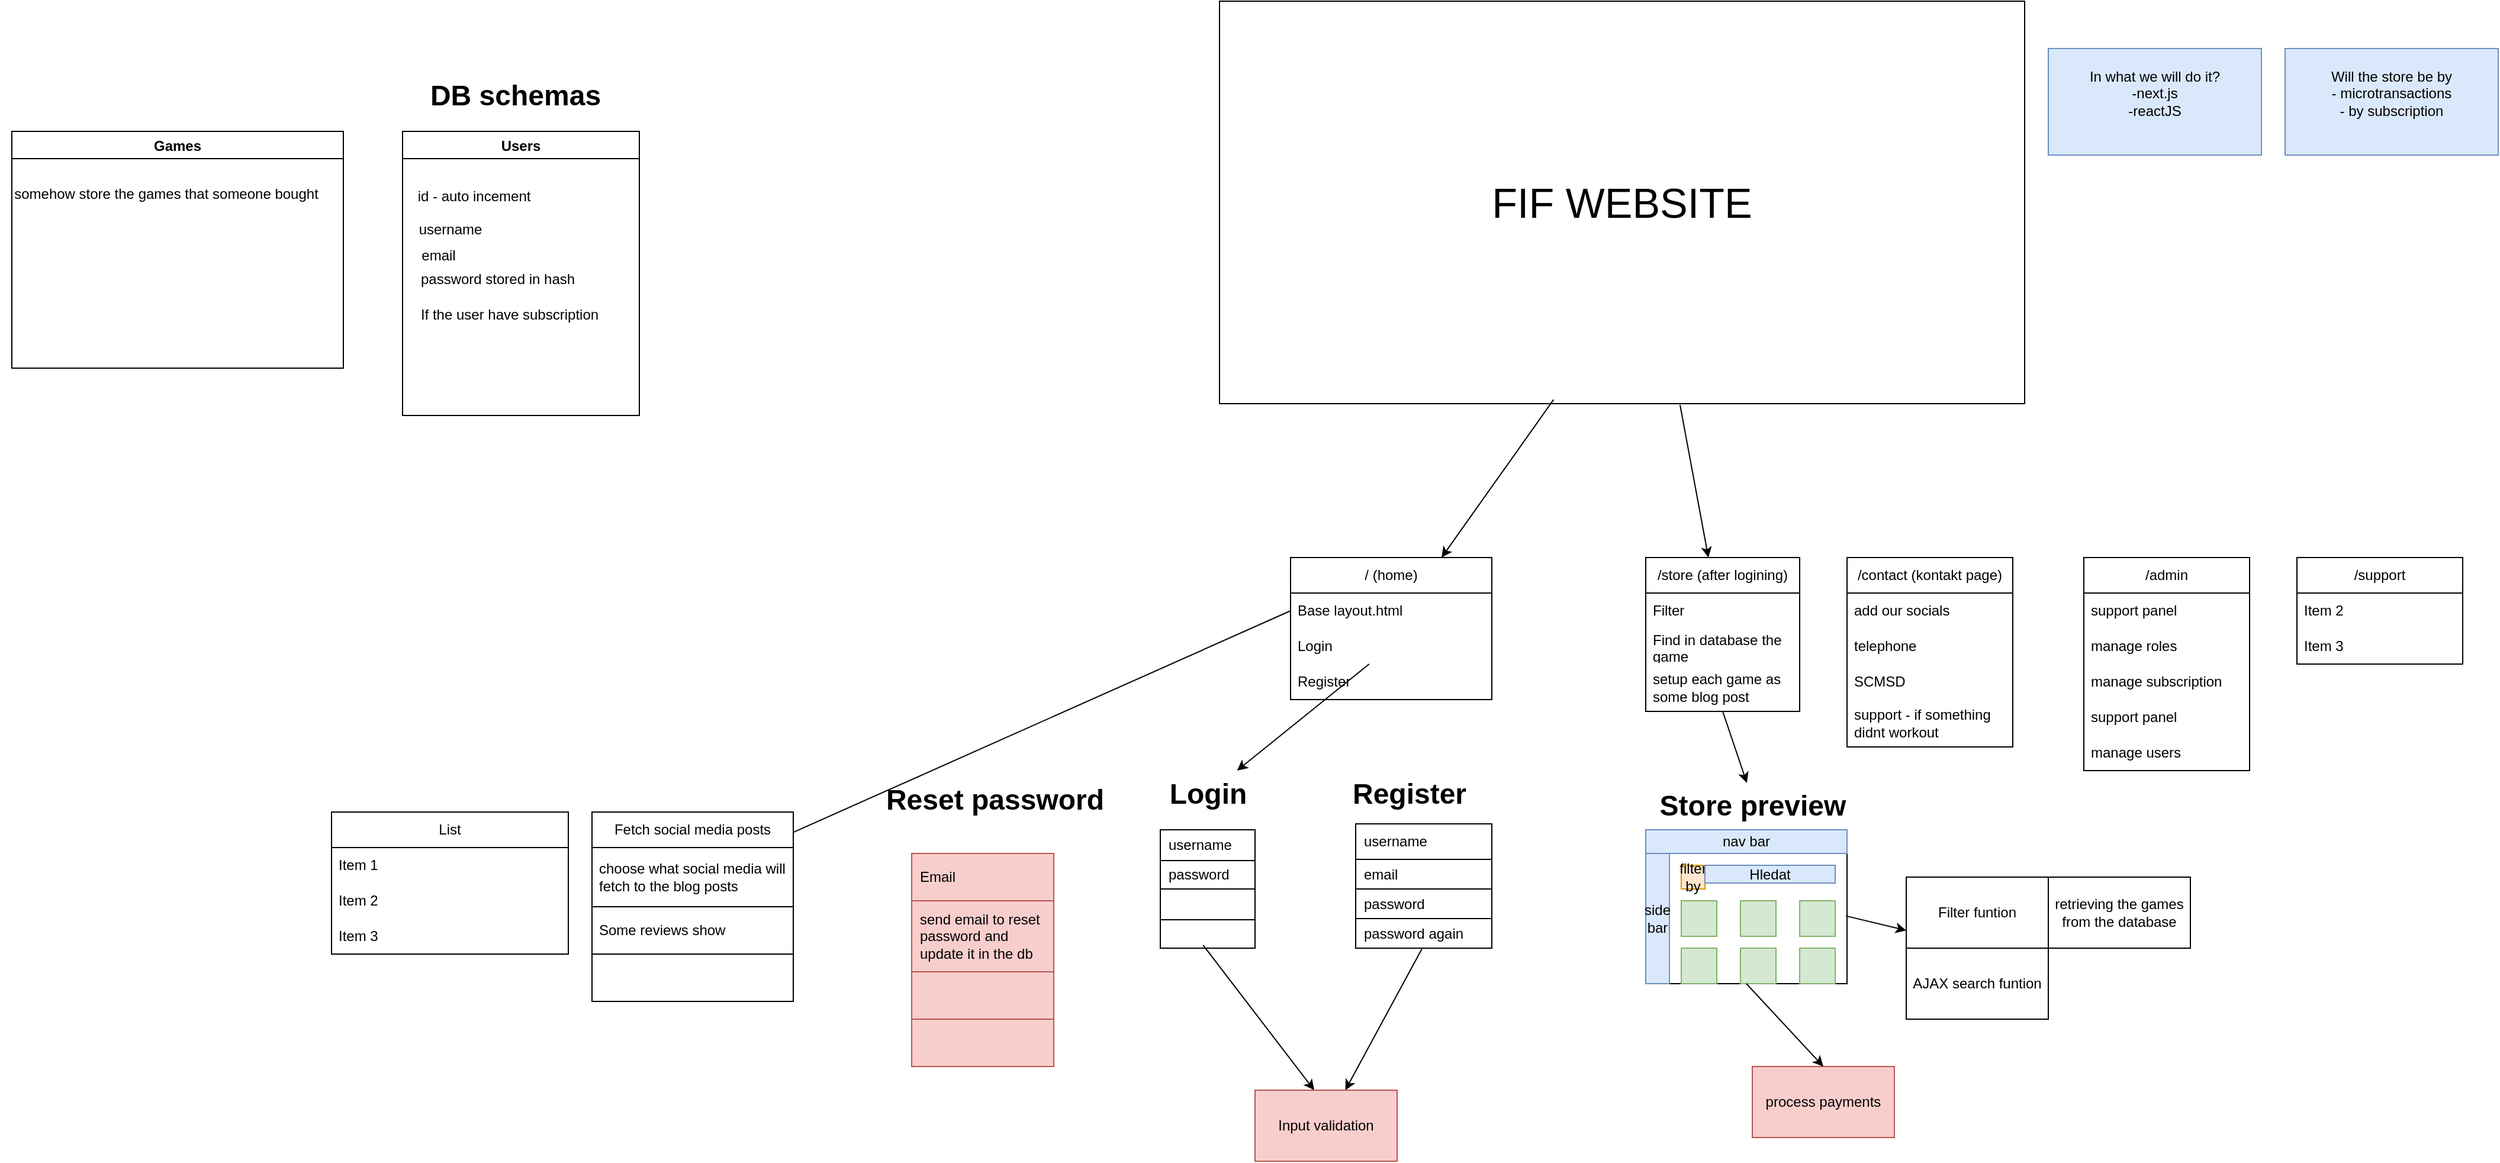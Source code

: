 <mxfile version="24.7.16">
  <diagram name="Web page" id="sYMiPiu-Is_nX6wwwRNu">
    <mxGraphModel dx="1195" dy="5326" grid="1" gridSize="10" guides="1" tooltips="1" connect="1" arrows="1" fold="1" page="1" pageScale="1" pageWidth="3300" pageHeight="4681" math="0" shadow="0">
      <root>
        <mxCell id="0" />
        <mxCell id="1" parent="0" />
        <mxCell id="ukTQ_eI5RrCxZxxaiQbG-1" value="&lt;font style=&quot;font-size: 35px;&quot;&gt;FIF WEBSITE&lt;/font&gt;" style="rounded=0;whiteSpace=wrap;html=1;" parent="1" vertex="1">
          <mxGeometry x="1360" y="-20" width="680" height="340" as="geometry" />
        </mxCell>
        <mxCell id="ukTQ_eI5RrCxZxxaiQbG-2" value="&lt;div&gt;In what we will do it?&lt;/div&gt;&lt;div&gt;-next.js&lt;/div&gt;&lt;div&gt;-reactJS&lt;/div&gt;&lt;div&gt;&lt;br&gt;&lt;/div&gt;" style="rounded=0;whiteSpace=wrap;html=1;fillColor=#dae8fc;strokeColor=#6c8ebf;" parent="1" vertex="1">
          <mxGeometry x="2060" y="20" width="180" height="90" as="geometry" />
        </mxCell>
        <mxCell id="ukTQ_eI5RrCxZxxaiQbG-5" value="&lt;div&gt;Will the store be by&lt;/div&gt;&lt;div align=&quot;center&quot;&gt;- microtransactions&lt;/div&gt;&lt;div align=&quot;center&quot;&gt;- by subscription&lt;br&gt;&lt;/div&gt;&lt;div align=&quot;left&quot;&gt;&lt;br&gt;&lt;/div&gt;" style="rounded=0;whiteSpace=wrap;html=1;fillColor=#dae8fc;strokeColor=#6c8ebf;" parent="1" vertex="1">
          <mxGeometry x="2260" y="20" width="180" height="90" as="geometry" />
        </mxCell>
        <mxCell id="ukTQ_eI5RrCxZxxaiQbG-10" value="/ (home)" style="swimlane;fontStyle=0;childLayout=stackLayout;horizontal=1;startSize=30;horizontalStack=0;resizeParent=1;resizeParentMax=0;resizeLast=0;collapsible=1;marginBottom=0;whiteSpace=wrap;html=1;" parent="1" vertex="1">
          <mxGeometry x="1420" y="450" width="170" height="120" as="geometry" />
        </mxCell>
        <mxCell id="ukTQ_eI5RrCxZxxaiQbG-11" value="Base layout.html" style="text;strokeColor=none;fillColor=none;align=left;verticalAlign=middle;spacingLeft=4;spacingRight=4;overflow=hidden;points=[[0,0.5],[1,0.5]];portConstraint=eastwest;rotatable=0;whiteSpace=wrap;html=1;" parent="ukTQ_eI5RrCxZxxaiQbG-10" vertex="1">
          <mxGeometry y="30" width="170" height="30" as="geometry" />
        </mxCell>
        <mxCell id="ukTQ_eI5RrCxZxxaiQbG-12" value="Login" style="text;strokeColor=none;fillColor=none;align=left;verticalAlign=middle;spacingLeft=4;spacingRight=4;overflow=hidden;points=[[0,0.5],[1,0.5]];portConstraint=eastwest;rotatable=0;whiteSpace=wrap;html=1;" parent="ukTQ_eI5RrCxZxxaiQbG-10" vertex="1">
          <mxGeometry y="60" width="170" height="30" as="geometry" />
        </mxCell>
        <mxCell id="ukTQ_eI5RrCxZxxaiQbG-13" value="Register" style="text;strokeColor=none;fillColor=none;align=left;verticalAlign=middle;spacingLeft=4;spacingRight=4;overflow=hidden;points=[[0,0.5],[1,0.5]];portConstraint=eastwest;rotatable=0;whiteSpace=wrap;html=1;" parent="ukTQ_eI5RrCxZxxaiQbG-10" vertex="1">
          <mxGeometry y="90" width="170" height="30" as="geometry" />
        </mxCell>
        <mxCell id="ukTQ_eI5RrCxZxxaiQbG-14" value="" style="endArrow=classic;html=1;rounded=0;exitX=0.415;exitY=0.99;exitDx=0;exitDy=0;exitPerimeter=0;" parent="1" source="ukTQ_eI5RrCxZxxaiQbG-1" target="ukTQ_eI5RrCxZxxaiQbG-10" edge="1">
          <mxGeometry width="50" height="50" relative="1" as="geometry">
            <mxPoint x="1840" y="430" as="sourcePoint" />
            <mxPoint x="1890" y="380" as="targetPoint" />
          </mxGeometry>
        </mxCell>
        <mxCell id="ukTQ_eI5RrCxZxxaiQbG-15" value="/store (after logining)" style="swimlane;fontStyle=0;childLayout=stackLayout;horizontal=1;startSize=30;horizontalStack=0;resizeParent=1;resizeParentMax=0;resizeLast=0;collapsible=1;marginBottom=0;whiteSpace=wrap;html=1;rounded=0;" parent="1" vertex="1">
          <mxGeometry x="1720" y="450" width="130" height="130" as="geometry" />
        </mxCell>
        <mxCell id="ukTQ_eI5RrCxZxxaiQbG-16" value="Filter" style="text;strokeColor=none;fillColor=none;align=left;verticalAlign=middle;spacingLeft=4;spacingRight=4;overflow=hidden;points=[[0,0.5],[1,0.5]];portConstraint=eastwest;rotatable=0;whiteSpace=wrap;html=1;shadow=0;" parent="ukTQ_eI5RrCxZxxaiQbG-15" vertex="1">
          <mxGeometry y="30" width="130" height="30" as="geometry" />
        </mxCell>
        <mxCell id="ukTQ_eI5RrCxZxxaiQbG-17" value="Find in database the game" style="text;strokeColor=none;fillColor=none;align=left;verticalAlign=middle;spacingLeft=4;spacingRight=4;overflow=hidden;points=[[0,0.5],[1,0.5]];portConstraint=eastwest;rotatable=0;whiteSpace=wrap;html=1;" parent="ukTQ_eI5RrCxZxxaiQbG-15" vertex="1">
          <mxGeometry y="60" width="130" height="30" as="geometry" />
        </mxCell>
        <mxCell id="ukTQ_eI5RrCxZxxaiQbG-18" value="&lt;div&gt;setup each game as some blog post&lt;/div&gt;" style="text;strokeColor=none;fillColor=none;align=left;verticalAlign=middle;spacingLeft=4;spacingRight=4;overflow=hidden;points=[[0,0.5],[1,0.5]];portConstraint=eastwest;rotatable=0;whiteSpace=wrap;html=1;" parent="ukTQ_eI5RrCxZxxaiQbG-15" vertex="1">
          <mxGeometry y="90" width="130" height="40" as="geometry" />
        </mxCell>
        <mxCell id="ukTQ_eI5RrCxZxxaiQbG-19" value="" style="endArrow=classic;html=1;rounded=0;exitX=0.572;exitY=1.003;exitDx=0;exitDy=0;exitPerimeter=0;" parent="1" source="ukTQ_eI5RrCxZxxaiQbG-1" target="ukTQ_eI5RrCxZxxaiQbG-15" edge="1">
          <mxGeometry width="50" height="50" relative="1" as="geometry">
            <mxPoint x="1840" y="480" as="sourcePoint" />
            <mxPoint x="1890" y="430" as="targetPoint" />
          </mxGeometry>
        </mxCell>
        <mxCell id="ukTQ_eI5RrCxZxxaiQbG-20" value="" style="rounded=0;whiteSpace=wrap;html=1;" parent="1" vertex="1">
          <mxGeometry x="1720" y="680" width="170" height="130" as="geometry" />
        </mxCell>
        <mxCell id="ukTQ_eI5RrCxZxxaiQbG-21" value="nav bar" style="rounded=0;whiteSpace=wrap;html=1;fillColor=#dae8fc;strokeColor=#6c8ebf;" parent="1" vertex="1">
          <mxGeometry x="1720" y="680" width="170" height="20" as="geometry" />
        </mxCell>
        <mxCell id="ukTQ_eI5RrCxZxxaiQbG-22" value="side bar" style="rounded=0;whiteSpace=wrap;html=1;fillColor=#dae8fc;strokeColor=#6c8ebf;" parent="1" vertex="1">
          <mxGeometry x="1720" y="700" width="20" height="110" as="geometry" />
        </mxCell>
        <mxCell id="ukTQ_eI5RrCxZxxaiQbG-23" value="filter by" style="rounded=0;whiteSpace=wrap;html=1;fillColor=#ffe6cc;strokeColor=#d79b00;" parent="1" vertex="1">
          <mxGeometry x="1750" y="710" width="20" height="20" as="geometry" />
        </mxCell>
        <mxCell id="ukTQ_eI5RrCxZxxaiQbG-24" value="Hledat" style="rounded=0;whiteSpace=wrap;html=1;fillColor=#dae8fc;strokeColor=#6c8ebf;" parent="1" vertex="1">
          <mxGeometry x="1770" y="710" width="110" height="15" as="geometry" />
        </mxCell>
        <mxCell id="ukTQ_eI5RrCxZxxaiQbG-25" value="" style="rounded=0;whiteSpace=wrap;html=1;fillColor=#d5e8d4;strokeColor=#82b366;" parent="1" vertex="1">
          <mxGeometry x="1750" y="780" width="30" height="30" as="geometry" />
        </mxCell>
        <mxCell id="ukTQ_eI5RrCxZxxaiQbG-26" value="" style="rounded=0;whiteSpace=wrap;html=1;fillColor=#d5e8d4;strokeColor=#82b366;" parent="1" vertex="1">
          <mxGeometry x="1850" y="740" width="30" height="30" as="geometry" />
        </mxCell>
        <mxCell id="ukTQ_eI5RrCxZxxaiQbG-27" value="" style="rounded=0;whiteSpace=wrap;html=1;fillColor=#d5e8d4;strokeColor=#82b366;" parent="1" vertex="1">
          <mxGeometry x="1800" y="740" width="30" height="30" as="geometry" />
        </mxCell>
        <mxCell id="ukTQ_eI5RrCxZxxaiQbG-28" value="" style="rounded=0;whiteSpace=wrap;html=1;fillColor=#d5e8d4;strokeColor=#82b366;" parent="1" vertex="1">
          <mxGeometry x="1750" y="740" width="30" height="30" as="geometry" />
        </mxCell>
        <mxCell id="ukTQ_eI5RrCxZxxaiQbG-29" value="" style="rounded=0;whiteSpace=wrap;html=1;fillColor=#d5e8d4;strokeColor=#82b366;" parent="1" vertex="1">
          <mxGeometry x="1800" y="780" width="30" height="30" as="geometry" />
        </mxCell>
        <mxCell id="ukTQ_eI5RrCxZxxaiQbG-30" value="" style="rounded=0;whiteSpace=wrap;html=1;fillColor=#d5e8d4;strokeColor=#82b366;" parent="1" vertex="1">
          <mxGeometry x="1850" y="780" width="30" height="30" as="geometry" />
        </mxCell>
        <mxCell id="ukTQ_eI5RrCxZxxaiQbG-32" value="Store preview" style="text;strokeColor=none;fillColor=none;html=1;fontSize=24;fontStyle=1;verticalAlign=middle;align=center;" parent="1" vertex="1">
          <mxGeometry x="1760" y="640" width="100" height="40" as="geometry" />
        </mxCell>
        <mxCell id="ukTQ_eI5RrCxZxxaiQbG-33" value="" style="endArrow=classic;html=1;rounded=0;exitX=0.5;exitY=1;exitDx=0;exitDy=0;exitPerimeter=0;entryX=0.454;entryY=0.01;entryDx=0;entryDy=0;entryPerimeter=0;" parent="1" source="ukTQ_eI5RrCxZxxaiQbG-18" target="ukTQ_eI5RrCxZxxaiQbG-32" edge="1">
          <mxGeometry width="50" height="50" relative="1" as="geometry">
            <mxPoint x="1840" y="630" as="sourcePoint" />
            <mxPoint x="1890" y="580" as="targetPoint" />
          </mxGeometry>
        </mxCell>
        <UserObject label="" id="ukTQ_eI5RrCxZxxaiQbG-38">
          <mxCell style="shape=table;startSize=0;container=1;collapsible=0;childLayout=tableLayout;fontSize=11;fillColor=none;strokeColor=default;rowLines=1;fixedRows=0;" parent="1" vertex="1">
            <mxGeometry x="1310" y="680" width="80" height="100" as="geometry" />
          </mxCell>
        </UserObject>
        <mxCell id="ukTQ_eI5RrCxZxxaiQbG-39" value="" style="shape=tableRow;horizontal=0;startSize=0;swimlaneHead=0;swimlaneBody=0;strokeColor=inherit;top=0;left=0;bottom=0;right=0;collapsible=0;dropTarget=0;fillColor=none;points=[[0,0.5],[1,0.5]];portConstraint=eastwest;fontSize=16;" parent="ukTQ_eI5RrCxZxxaiQbG-38" vertex="1">
          <mxGeometry width="80" height="26" as="geometry" />
        </mxCell>
        <mxCell id="ukTQ_eI5RrCxZxxaiQbG-40" value="username" style="shape=partialRectangle;html=1;whiteSpace=wrap;connectable=0;strokeColor=inherit;overflow=hidden;fillColor=none;top=0;left=0;bottom=0;right=0;pointerEvents=1;fontSize=12;align=left;spacingLeft=5;" parent="ukTQ_eI5RrCxZxxaiQbG-39" vertex="1">
          <mxGeometry width="80" height="26" as="geometry">
            <mxRectangle width="80" height="26" as="alternateBounds" />
          </mxGeometry>
        </mxCell>
        <mxCell id="ukTQ_eI5RrCxZxxaiQbG-41" value="" style="shape=tableRow;horizontal=0;startSize=0;swimlaneHead=0;swimlaneBody=0;strokeColor=inherit;top=0;left=0;bottom=0;right=0;collapsible=0;dropTarget=0;fillColor=none;points=[[0,0.5],[1,0.5]];portConstraint=eastwest;fontSize=16;" parent="ukTQ_eI5RrCxZxxaiQbG-38" vertex="1">
          <mxGeometry y="26" width="80" height="24" as="geometry" />
        </mxCell>
        <mxCell id="ukTQ_eI5RrCxZxxaiQbG-42" value="password" style="shape=partialRectangle;html=1;whiteSpace=wrap;connectable=0;strokeColor=inherit;overflow=hidden;fillColor=none;top=0;left=0;bottom=0;right=0;pointerEvents=1;fontSize=12;align=left;spacingLeft=5;" parent="ukTQ_eI5RrCxZxxaiQbG-41" vertex="1">
          <mxGeometry width="80" height="24" as="geometry">
            <mxRectangle width="80" height="24" as="alternateBounds" />
          </mxGeometry>
        </mxCell>
        <mxCell id="ukTQ_eI5RrCxZxxaiQbG-43" value="" style="shape=tableRow;horizontal=0;startSize=0;swimlaneHead=0;swimlaneBody=0;strokeColor=inherit;top=0;left=0;bottom=0;right=0;collapsible=0;dropTarget=0;fillColor=none;points=[[0,0.5],[1,0.5]];portConstraint=eastwest;fontSize=16;" parent="ukTQ_eI5RrCxZxxaiQbG-38" vertex="1">
          <mxGeometry y="50" width="80" height="26" as="geometry" />
        </mxCell>
        <mxCell id="ukTQ_eI5RrCxZxxaiQbG-44" value="" style="shape=partialRectangle;html=1;whiteSpace=wrap;connectable=0;strokeColor=inherit;overflow=hidden;fillColor=none;top=0;left=0;bottom=0;right=0;pointerEvents=1;fontSize=12;align=left;spacingLeft=5;" parent="ukTQ_eI5RrCxZxxaiQbG-43" vertex="1">
          <mxGeometry width="80" height="26" as="geometry">
            <mxRectangle width="80" height="26" as="alternateBounds" />
          </mxGeometry>
        </mxCell>
        <mxCell id="ukTQ_eI5RrCxZxxaiQbG-45" style="shape=tableRow;horizontal=0;startSize=0;swimlaneHead=0;swimlaneBody=0;strokeColor=inherit;top=0;left=0;bottom=0;right=0;collapsible=0;dropTarget=0;fillColor=none;points=[[0,0.5],[1,0.5]];portConstraint=eastwest;fontSize=16;" parent="ukTQ_eI5RrCxZxxaiQbG-38" vertex="1">
          <mxGeometry y="76" width="80" height="24" as="geometry" />
        </mxCell>
        <mxCell id="ukTQ_eI5RrCxZxxaiQbG-46" value="" style="shape=partialRectangle;html=1;whiteSpace=wrap;connectable=0;strokeColor=inherit;overflow=hidden;fillColor=none;top=0;left=0;bottom=0;right=0;pointerEvents=1;fontSize=12;align=left;spacingLeft=5;" parent="ukTQ_eI5RrCxZxxaiQbG-45" vertex="1">
          <mxGeometry width="80" height="24" as="geometry">
            <mxRectangle width="80" height="24" as="alternateBounds" />
          </mxGeometry>
        </mxCell>
        <mxCell id="ukTQ_eI5RrCxZxxaiQbG-47" value="Login" style="text;strokeColor=none;fillColor=none;html=1;fontSize=24;fontStyle=1;verticalAlign=middle;align=center;" parent="1" vertex="1">
          <mxGeometry x="1300" y="630" width="100" height="40" as="geometry" />
        </mxCell>
        <mxCell id="ukTQ_eI5RrCxZxxaiQbG-48" value="" style="endArrow=classic;html=1;rounded=0;" parent="1" source="ukTQ_eI5RrCxZxxaiQbG-12" target="ukTQ_eI5RrCxZxxaiQbG-47" edge="1">
          <mxGeometry width="50" height="50" relative="1" as="geometry">
            <mxPoint x="1460" y="660" as="sourcePoint" />
            <mxPoint x="1510" y="610" as="targetPoint" />
          </mxGeometry>
        </mxCell>
        <mxCell id="ukTQ_eI5RrCxZxxaiQbG-49" value="Register" style="text;strokeColor=none;fillColor=none;html=1;fontSize=24;fontStyle=1;verticalAlign=middle;align=center;" parent="1" vertex="1">
          <mxGeometry x="1470" y="630" width="100" height="40" as="geometry" />
        </mxCell>
        <mxCell id="ukTQ_eI5RrCxZxxaiQbG-50" value="" style="shape=table;startSize=0;container=1;collapsible=0;childLayout=tableLayout;fontSize=11;fillColor=none;strokeColor=default;" parent="1" vertex="1">
          <mxGeometry x="1475" y="675" width="115" height="105" as="geometry" />
        </mxCell>
        <mxCell id="ukTQ_eI5RrCxZxxaiQbG-51" value="" style="shape=tableRow;horizontal=0;startSize=0;swimlaneHead=0;swimlaneBody=0;strokeColor=inherit;top=0;left=0;bottom=0;right=0;collapsible=0;dropTarget=0;fillColor=none;points=[[0,0.5],[1,0.5]];portConstraint=eastwest;fontSize=16;" parent="ukTQ_eI5RrCxZxxaiQbG-50" vertex="1">
          <mxGeometry width="115" height="30" as="geometry" />
        </mxCell>
        <mxCell id="ukTQ_eI5RrCxZxxaiQbG-52" value="username" style="shape=partialRectangle;html=1;whiteSpace=wrap;connectable=0;strokeColor=inherit;overflow=hidden;fillColor=none;top=0;left=0;bottom=0;right=0;pointerEvents=1;fontSize=12;align=left;spacingLeft=5;" parent="ukTQ_eI5RrCxZxxaiQbG-51" vertex="1">
          <mxGeometry width="115" height="30" as="geometry">
            <mxRectangle width="115" height="30" as="alternateBounds" />
          </mxGeometry>
        </mxCell>
        <mxCell id="ukTQ_eI5RrCxZxxaiQbG-53" value="" style="shape=tableRow;horizontal=0;startSize=0;swimlaneHead=0;swimlaneBody=0;strokeColor=inherit;top=0;left=0;bottom=0;right=0;collapsible=0;dropTarget=0;fillColor=none;points=[[0,0.5],[1,0.5]];portConstraint=eastwest;fontSize=16;" parent="ukTQ_eI5RrCxZxxaiQbG-50" vertex="1">
          <mxGeometry y="30" width="115" height="25" as="geometry" />
        </mxCell>
        <mxCell id="ukTQ_eI5RrCxZxxaiQbG-54" value="email" style="shape=partialRectangle;html=1;whiteSpace=wrap;connectable=0;strokeColor=inherit;overflow=hidden;fillColor=none;top=0;left=0;bottom=0;right=0;pointerEvents=1;fontSize=12;align=left;spacingLeft=5;" parent="ukTQ_eI5RrCxZxxaiQbG-53" vertex="1">
          <mxGeometry width="115" height="25" as="geometry">
            <mxRectangle width="115" height="25" as="alternateBounds" />
          </mxGeometry>
        </mxCell>
        <mxCell id="ukTQ_eI5RrCxZxxaiQbG-55" value="" style="shape=tableRow;horizontal=0;startSize=0;swimlaneHead=0;swimlaneBody=0;strokeColor=inherit;top=0;left=0;bottom=0;right=0;collapsible=0;dropTarget=0;fillColor=none;points=[[0,0.5],[1,0.5]];portConstraint=eastwest;fontSize=16;" parent="ukTQ_eI5RrCxZxxaiQbG-50" vertex="1">
          <mxGeometry y="55" width="115" height="25" as="geometry" />
        </mxCell>
        <mxCell id="ukTQ_eI5RrCxZxxaiQbG-56" value="password" style="shape=partialRectangle;html=1;whiteSpace=wrap;connectable=0;strokeColor=inherit;overflow=hidden;fillColor=none;top=0;left=0;bottom=0;right=0;pointerEvents=1;fontSize=12;align=left;spacingLeft=5;" parent="ukTQ_eI5RrCxZxxaiQbG-55" vertex="1">
          <mxGeometry width="115" height="25" as="geometry">
            <mxRectangle width="115" height="25" as="alternateBounds" />
          </mxGeometry>
        </mxCell>
        <mxCell id="ukTQ_eI5RrCxZxxaiQbG-57" style="shape=tableRow;horizontal=0;startSize=0;swimlaneHead=0;swimlaneBody=0;strokeColor=inherit;top=0;left=0;bottom=0;right=0;collapsible=0;dropTarget=0;fillColor=none;points=[[0,0.5],[1,0.5]];portConstraint=eastwest;fontSize=16;" parent="ukTQ_eI5RrCxZxxaiQbG-50" vertex="1">
          <mxGeometry y="80" width="115" height="25" as="geometry" />
        </mxCell>
        <mxCell id="ukTQ_eI5RrCxZxxaiQbG-58" value="password again" style="shape=partialRectangle;html=1;whiteSpace=wrap;connectable=0;strokeColor=inherit;overflow=hidden;fillColor=none;top=0;left=0;bottom=0;right=0;pointerEvents=1;fontSize=12;align=left;spacingLeft=5;" parent="ukTQ_eI5RrCxZxxaiQbG-57" vertex="1">
          <mxGeometry width="115" height="25" as="geometry">
            <mxRectangle width="115" height="25" as="alternateBounds" />
          </mxGeometry>
        </mxCell>
        <mxCell id="ukTQ_eI5RrCxZxxaiQbG-59" value="/contact (kontakt page)" style="swimlane;fontStyle=0;childLayout=stackLayout;horizontal=1;startSize=30;horizontalStack=0;resizeParent=1;resizeParentMax=0;resizeLast=0;collapsible=1;marginBottom=0;whiteSpace=wrap;html=1;" parent="1" vertex="1">
          <mxGeometry x="1890" y="450" width="140" height="160" as="geometry" />
        </mxCell>
        <mxCell id="ukTQ_eI5RrCxZxxaiQbG-60" value="add our socials" style="text;strokeColor=none;fillColor=none;align=left;verticalAlign=middle;spacingLeft=4;spacingRight=4;overflow=hidden;points=[[0,0.5],[1,0.5]];portConstraint=eastwest;rotatable=0;whiteSpace=wrap;html=1;" parent="ukTQ_eI5RrCxZxxaiQbG-59" vertex="1">
          <mxGeometry y="30" width="140" height="30" as="geometry" />
        </mxCell>
        <mxCell id="ukTQ_eI5RrCxZxxaiQbG-61" value="telephone" style="text;strokeColor=none;fillColor=none;align=left;verticalAlign=middle;spacingLeft=4;spacingRight=4;overflow=hidden;points=[[0,0.5],[1,0.5]];portConstraint=eastwest;rotatable=0;whiteSpace=wrap;html=1;" parent="ukTQ_eI5RrCxZxxaiQbG-59" vertex="1">
          <mxGeometry y="60" width="140" height="30" as="geometry" />
        </mxCell>
        <mxCell id="ukTQ_eI5RrCxZxxaiQbG-62" value="SCMSD " style="text;strokeColor=none;fillColor=none;align=left;verticalAlign=middle;spacingLeft=4;spacingRight=4;overflow=hidden;points=[[0,0.5],[1,0.5]];portConstraint=eastwest;rotatable=0;whiteSpace=wrap;html=1;" parent="ukTQ_eI5RrCxZxxaiQbG-59" vertex="1">
          <mxGeometry y="90" width="140" height="30" as="geometry" />
        </mxCell>
        <mxCell id="i_CLMwHMWji-pvRYvrqp-39" value="support - if something didnt workout" style="text;strokeColor=none;fillColor=none;align=left;verticalAlign=middle;spacingLeft=4;spacingRight=4;overflow=hidden;points=[[0,0.5],[1,0.5]];portConstraint=eastwest;rotatable=0;whiteSpace=wrap;html=1;" parent="ukTQ_eI5RrCxZxxaiQbG-59" vertex="1">
          <mxGeometry y="120" width="140" height="40" as="geometry" />
        </mxCell>
        <mxCell id="ukTQ_eI5RrCxZxxaiQbG-64" value="" style="endArrow=classic;html=1;rounded=0;exitX=0.452;exitY=0.895;exitDx=0;exitDy=0;exitPerimeter=0;" parent="1" source="ukTQ_eI5RrCxZxxaiQbG-45" edge="1">
          <mxGeometry width="50" height="50" relative="1" as="geometry">
            <mxPoint x="1420" y="890" as="sourcePoint" />
            <mxPoint x="1440" y="900" as="targetPoint" />
            <Array as="points">
              <mxPoint x="1440" y="900" />
            </Array>
          </mxGeometry>
        </mxCell>
        <mxCell id="ukTQ_eI5RrCxZxxaiQbG-65" value="" style="endArrow=classic;html=1;rounded=0;exitX=0.487;exitY=1.021;exitDx=0;exitDy=0;exitPerimeter=0;" parent="1" source="ukTQ_eI5RrCxZxxaiQbG-57" target="ukTQ_eI5RrCxZxxaiQbG-66" edge="1">
          <mxGeometry width="50" height="50" relative="1" as="geometry">
            <mxPoint x="1560" y="810" as="sourcePoint" />
            <mxPoint x="1470" y="900" as="targetPoint" />
          </mxGeometry>
        </mxCell>
        <mxCell id="ukTQ_eI5RrCxZxxaiQbG-66" value="Input validation" style="rounded=0;whiteSpace=wrap;html=1;fillColor=#f8cecc;strokeColor=#b85450;" parent="1" vertex="1">
          <mxGeometry x="1390" y="900" width="120" height="60" as="geometry" />
        </mxCell>
        <mxCell id="ukTQ_eI5RrCxZxxaiQbG-67" value="Reset password" style="text;strokeColor=none;fillColor=none;html=1;fontSize=24;fontStyle=1;verticalAlign=middle;align=center;" parent="1" vertex="1">
          <mxGeometry x="1120" y="635" width="100" height="40" as="geometry" />
        </mxCell>
        <mxCell id="ukTQ_eI5RrCxZxxaiQbG-68" value="" style="shape=table;startSize=0;container=1;collapsible=0;childLayout=tableLayout;fontSize=11;fillColor=#f8cecc;strokeColor=#b85450;" parent="1" vertex="1">
          <mxGeometry x="1100" y="700" width="120" height="180" as="geometry" />
        </mxCell>
        <mxCell id="ukTQ_eI5RrCxZxxaiQbG-69" value="" style="shape=tableRow;horizontal=0;startSize=0;swimlaneHead=0;swimlaneBody=0;strokeColor=inherit;top=0;left=0;bottom=0;right=0;collapsible=0;dropTarget=0;fillColor=none;points=[[0,0.5],[1,0.5]];portConstraint=eastwest;fontSize=16;" parent="ukTQ_eI5RrCxZxxaiQbG-68" vertex="1">
          <mxGeometry width="120" height="40" as="geometry" />
        </mxCell>
        <mxCell id="ukTQ_eI5RrCxZxxaiQbG-70" value="Email" style="shape=partialRectangle;html=1;whiteSpace=wrap;connectable=0;strokeColor=inherit;overflow=hidden;fillColor=none;top=0;left=0;bottom=0;right=0;pointerEvents=1;fontSize=12;align=left;spacingLeft=5;" parent="ukTQ_eI5RrCxZxxaiQbG-69" vertex="1">
          <mxGeometry width="120" height="40" as="geometry">
            <mxRectangle width="120" height="40" as="alternateBounds" />
          </mxGeometry>
        </mxCell>
        <mxCell id="ukTQ_eI5RrCxZxxaiQbG-71" value="" style="shape=tableRow;horizontal=0;startSize=0;swimlaneHead=0;swimlaneBody=0;strokeColor=inherit;top=0;left=0;bottom=0;right=0;collapsible=0;dropTarget=0;fillColor=none;points=[[0,0.5],[1,0.5]];portConstraint=eastwest;fontSize=16;" parent="ukTQ_eI5RrCxZxxaiQbG-68" vertex="1">
          <mxGeometry y="40" width="120" height="60" as="geometry" />
        </mxCell>
        <mxCell id="ukTQ_eI5RrCxZxxaiQbG-72" value="send email to reset password and update it in the db" style="shape=partialRectangle;html=1;whiteSpace=wrap;connectable=0;strokeColor=inherit;overflow=hidden;fillColor=none;top=0;left=0;bottom=0;right=0;pointerEvents=1;fontSize=12;align=left;spacingLeft=5;" parent="ukTQ_eI5RrCxZxxaiQbG-71" vertex="1">
          <mxGeometry width="120" height="60" as="geometry">
            <mxRectangle width="120" height="60" as="alternateBounds" />
          </mxGeometry>
        </mxCell>
        <mxCell id="ukTQ_eI5RrCxZxxaiQbG-73" value="" style="shape=tableRow;horizontal=0;startSize=0;swimlaneHead=0;swimlaneBody=0;strokeColor=inherit;top=0;left=0;bottom=0;right=0;collapsible=0;dropTarget=0;fillColor=none;points=[[0,0.5],[1,0.5]];portConstraint=eastwest;fontSize=16;" parent="ukTQ_eI5RrCxZxxaiQbG-68" vertex="1">
          <mxGeometry y="100" width="120" height="40" as="geometry" />
        </mxCell>
        <mxCell id="ukTQ_eI5RrCxZxxaiQbG-74" value="" style="shape=partialRectangle;html=1;whiteSpace=wrap;connectable=0;strokeColor=inherit;overflow=hidden;fillColor=none;top=0;left=0;bottom=0;right=0;pointerEvents=1;fontSize=12;align=left;spacingLeft=5;" parent="ukTQ_eI5RrCxZxxaiQbG-73" vertex="1">
          <mxGeometry width="120" height="40" as="geometry">
            <mxRectangle width="120" height="40" as="alternateBounds" />
          </mxGeometry>
        </mxCell>
        <mxCell id="ukTQ_eI5RrCxZxxaiQbG-75" style="shape=tableRow;horizontal=0;startSize=0;swimlaneHead=0;swimlaneBody=0;strokeColor=inherit;top=0;left=0;bottom=0;right=0;collapsible=0;dropTarget=0;fillColor=none;points=[[0,0.5],[1,0.5]];portConstraint=eastwest;fontSize=16;" parent="ukTQ_eI5RrCxZxxaiQbG-68" vertex="1">
          <mxGeometry y="140" width="120" height="40" as="geometry" />
        </mxCell>
        <mxCell id="ukTQ_eI5RrCxZxxaiQbG-76" value="" style="shape=partialRectangle;html=1;whiteSpace=wrap;connectable=0;strokeColor=inherit;overflow=hidden;fillColor=none;top=0;left=0;bottom=0;right=0;pointerEvents=1;fontSize=12;align=left;spacingLeft=5;" parent="ukTQ_eI5RrCxZxxaiQbG-75" vertex="1">
          <mxGeometry width="120" height="40" as="geometry">
            <mxRectangle width="120" height="40" as="alternateBounds" />
          </mxGeometry>
        </mxCell>
        <mxCell id="ukTQ_eI5RrCxZxxaiQbG-77" value="DB schemas" style="text;strokeColor=none;fillColor=none;html=1;fontSize=24;fontStyle=1;verticalAlign=middle;align=center;" parent="1" vertex="1">
          <mxGeometry x="690" y="30" width="150" height="60" as="geometry" />
        </mxCell>
        <mxCell id="i_CLMwHMWji-pvRYvrqp-1" value="Users" style="swimlane;" parent="1" vertex="1">
          <mxGeometry x="670" y="90" width="200" height="240" as="geometry" />
        </mxCell>
        <mxCell id="i_CLMwHMWji-pvRYvrqp-3" value="id - auto incement" style="text;html=1;align=center;verticalAlign=middle;resizable=0;points=[];autosize=1;strokeColor=none;fillColor=none;" parent="i_CLMwHMWji-pvRYvrqp-1" vertex="1">
          <mxGeometry y="40" width="120" height="30" as="geometry" />
        </mxCell>
        <mxCell id="i_CLMwHMWji-pvRYvrqp-4" value="username" style="text;html=1;align=center;verticalAlign=middle;resizable=0;points=[];autosize=1;strokeColor=none;fillColor=none;" parent="i_CLMwHMWji-pvRYvrqp-1" vertex="1">
          <mxGeometry y="68" width="80" height="30" as="geometry" />
        </mxCell>
        <mxCell id="i_CLMwHMWji-pvRYvrqp-5" value="email" style="text;html=1;align=center;verticalAlign=middle;resizable=0;points=[];autosize=1;strokeColor=none;fillColor=none;" parent="i_CLMwHMWji-pvRYvrqp-1" vertex="1">
          <mxGeometry x="5" y="90" width="50" height="30" as="geometry" />
        </mxCell>
        <mxCell id="i_CLMwHMWji-pvRYvrqp-6" value="password stored in hash" style="text;html=1;align=center;verticalAlign=middle;resizable=0;points=[];autosize=1;strokeColor=none;fillColor=none;" parent="i_CLMwHMWji-pvRYvrqp-1" vertex="1">
          <mxGeometry x="5" y="110" width="150" height="30" as="geometry" />
        </mxCell>
        <mxCell id="i_CLMwHMWji-pvRYvrqp-9" value="If the user have subscription" style="text;html=1;align=center;verticalAlign=middle;resizable=0;points=[];autosize=1;strokeColor=none;fillColor=none;" parent="i_CLMwHMWji-pvRYvrqp-1" vertex="1">
          <mxGeometry x="5" y="140" width="170" height="30" as="geometry" />
        </mxCell>
        <mxCell id="i_CLMwHMWji-pvRYvrqp-7" value="Games" style="swimlane;" parent="1" vertex="1">
          <mxGeometry x="340" y="90" width="280" height="200" as="geometry" />
        </mxCell>
        <mxCell id="i_CLMwHMWji-pvRYvrqp-8" value="somehow store the games that someone bought" style="text;html=1;align=center;verticalAlign=middle;resizable=0;points=[];autosize=1;strokeColor=none;fillColor=none;" parent="i_CLMwHMWji-pvRYvrqp-7" vertex="1">
          <mxGeometry x="-10" y="38" width="280" height="30" as="geometry" />
        </mxCell>
        <mxCell id="i_CLMwHMWji-pvRYvrqp-10" value="Filter funtion" style="rounded=0;whiteSpace=wrap;html=1;" parent="1" vertex="1">
          <mxGeometry x="1940" y="720" width="120" height="60" as="geometry" />
        </mxCell>
        <mxCell id="i_CLMwHMWji-pvRYvrqp-11" value="AJAX search funtion" style="rounded=0;whiteSpace=wrap;html=1;" parent="1" vertex="1">
          <mxGeometry x="1940" y="780" width="120" height="60" as="geometry" />
        </mxCell>
        <mxCell id="i_CLMwHMWji-pvRYvrqp-12" value="retrieving the games from the database " style="rounded=0;whiteSpace=wrap;html=1;" parent="1" vertex="1">
          <mxGeometry x="2060" y="720" width="120" height="60" as="geometry" />
        </mxCell>
        <mxCell id="i_CLMwHMWji-pvRYvrqp-17" value="/admin" style="swimlane;fontStyle=0;childLayout=stackLayout;horizontal=1;startSize=30;horizontalStack=0;resizeParent=1;resizeParentMax=0;resizeLast=0;collapsible=1;marginBottom=0;whiteSpace=wrap;html=1;" parent="1" vertex="1">
          <mxGeometry x="2090" y="450" width="140" height="180" as="geometry" />
        </mxCell>
        <mxCell id="i_CLMwHMWji-pvRYvrqp-27" value="support panel" style="text;strokeColor=none;fillColor=none;align=left;verticalAlign=middle;spacingLeft=4;spacingRight=4;overflow=hidden;points=[[0,0.5],[1,0.5]];portConstraint=eastwest;rotatable=0;whiteSpace=wrap;html=1;" parent="i_CLMwHMWji-pvRYvrqp-17" vertex="1">
          <mxGeometry y="30" width="140" height="30" as="geometry" />
        </mxCell>
        <mxCell id="i_CLMwHMWji-pvRYvrqp-19" value="manage roles" style="text;strokeColor=none;fillColor=none;align=left;verticalAlign=middle;spacingLeft=4;spacingRight=4;overflow=hidden;points=[[0,0.5],[1,0.5]];portConstraint=eastwest;rotatable=0;whiteSpace=wrap;html=1;" parent="i_CLMwHMWji-pvRYvrqp-17" vertex="1">
          <mxGeometry y="60" width="140" height="30" as="geometry" />
        </mxCell>
        <mxCell id="i_CLMwHMWji-pvRYvrqp-20" value="manage subscription" style="text;strokeColor=none;fillColor=none;align=left;verticalAlign=middle;spacingLeft=4;spacingRight=4;overflow=hidden;points=[[0,0.5],[1,0.5]];portConstraint=eastwest;rotatable=0;whiteSpace=wrap;html=1;" parent="i_CLMwHMWji-pvRYvrqp-17" vertex="1">
          <mxGeometry y="90" width="140" height="30" as="geometry" />
        </mxCell>
        <mxCell id="i_CLMwHMWji-pvRYvrqp-22" value="support panel" style="text;strokeColor=none;fillColor=none;align=left;verticalAlign=middle;spacingLeft=4;spacingRight=4;overflow=hidden;points=[[0,0.5],[1,0.5]];portConstraint=eastwest;rotatable=0;whiteSpace=wrap;html=1;" parent="i_CLMwHMWji-pvRYvrqp-17" vertex="1">
          <mxGeometry y="120" width="140" height="30" as="geometry" />
        </mxCell>
        <mxCell id="i_CLMwHMWji-pvRYvrqp-18" value="manage users" style="text;strokeColor=none;fillColor=none;align=left;verticalAlign=middle;spacingLeft=4;spacingRight=4;overflow=hidden;points=[[0,0.5],[1,0.5]];portConstraint=eastwest;rotatable=0;whiteSpace=wrap;html=1;" parent="i_CLMwHMWji-pvRYvrqp-17" vertex="1">
          <mxGeometry y="150" width="140" height="30" as="geometry" />
        </mxCell>
        <mxCell id="i_CLMwHMWji-pvRYvrqp-40" value="" style="endArrow=classic;html=1;rounded=0;exitX=0.995;exitY=0.56;exitDx=0;exitDy=0;exitPerimeter=0;entryX=0;entryY=0.75;entryDx=0;entryDy=0;" parent="1" source="ukTQ_eI5RrCxZxxaiQbG-20" target="i_CLMwHMWji-pvRYvrqp-10" edge="1">
          <mxGeometry width="50" height="50" relative="1" as="geometry">
            <mxPoint x="1930" y="780" as="sourcePoint" />
            <mxPoint x="1980" y="730" as="targetPoint" />
          </mxGeometry>
        </mxCell>
        <mxCell id="i_CLMwHMWji-pvRYvrqp-41" value="process payments" style="rounded=0;whiteSpace=wrap;html=1;fillColor=#f8cecc;strokeColor=#b85450;" parent="1" vertex="1">
          <mxGeometry x="1810" y="880" width="120" height="60" as="geometry" />
        </mxCell>
        <mxCell id="i_CLMwHMWji-pvRYvrqp-42" value="" style="endArrow=classic;html=1;rounded=0;exitX=0.5;exitY=1;exitDx=0;exitDy=0;entryX=0.5;entryY=0;entryDx=0;entryDy=0;" parent="1" source="ukTQ_eI5RrCxZxxaiQbG-20" target="i_CLMwHMWji-pvRYvrqp-41" edge="1">
          <mxGeometry width="50" height="50" relative="1" as="geometry">
            <mxPoint x="1930" y="780" as="sourcePoint" />
            <mxPoint x="1980" y="730" as="targetPoint" />
          </mxGeometry>
        </mxCell>
        <mxCell id="i_CLMwHMWji-pvRYvrqp-48" value="/support" style="swimlane;fontStyle=0;childLayout=stackLayout;horizontal=1;startSize=30;horizontalStack=0;resizeParent=1;resizeParentMax=0;resizeLast=0;collapsible=1;marginBottom=0;whiteSpace=wrap;html=1;" parent="1" vertex="1">
          <mxGeometry x="2270" y="450" width="140" height="90" as="geometry" />
        </mxCell>
        <mxCell id="i_CLMwHMWji-pvRYvrqp-50" value="Item 2" style="text;strokeColor=none;fillColor=none;align=left;verticalAlign=middle;spacingLeft=4;spacingRight=4;overflow=hidden;points=[[0,0.5],[1,0.5]];portConstraint=eastwest;rotatable=0;whiteSpace=wrap;html=1;" parent="i_CLMwHMWji-pvRYvrqp-48" vertex="1">
          <mxGeometry y="30" width="140" height="30" as="geometry" />
        </mxCell>
        <mxCell id="i_CLMwHMWji-pvRYvrqp-51" value="Item 3" style="text;strokeColor=none;fillColor=none;align=left;verticalAlign=middle;spacingLeft=4;spacingRight=4;overflow=hidden;points=[[0,0.5],[1,0.5]];portConstraint=eastwest;rotatable=0;whiteSpace=wrap;html=1;" parent="i_CLMwHMWji-pvRYvrqp-48" vertex="1">
          <mxGeometry y="60" width="140" height="30" as="geometry" />
        </mxCell>
        <mxCell id="ZxSktkcePvheH8I7VXGv-1" value="" style="endArrow=classic;html=1;rounded=0;exitX=0;exitY=0.5;exitDx=0;exitDy=0;" edge="1" parent="1" source="ukTQ_eI5RrCxZxxaiQbG-11" target="ZxSktkcePvheH8I7VXGv-3">
          <mxGeometry width="50" height="50" relative="1" as="geometry">
            <mxPoint x="1060" y="560" as="sourcePoint" />
            <mxPoint x="1040" y="550" as="targetPoint" />
          </mxGeometry>
        </mxCell>
        <mxCell id="ZxSktkcePvheH8I7VXGv-2" value="Fetch social media posts" style="swimlane;fontStyle=0;childLayout=stackLayout;horizontal=1;startSize=30;horizontalStack=0;resizeParent=1;resizeParentMax=0;resizeLast=0;collapsible=1;marginBottom=0;whiteSpace=wrap;html=1;" vertex="1" parent="1">
          <mxGeometry x="830" y="665" width="170" height="160" as="geometry" />
        </mxCell>
        <mxCell id="ZxSktkcePvheH8I7VXGv-3" value="choose what social media will fetch to the blog posts " style="text;strokeColor=default;fillColor=none;align=left;verticalAlign=middle;spacingLeft=4;spacingRight=4;overflow=hidden;points=[[0,0.5],[1,0.5]];portConstraint=eastwest;rotatable=0;whiteSpace=wrap;html=1;" vertex="1" parent="ZxSktkcePvheH8I7VXGv-2">
          <mxGeometry y="30" width="170" height="50" as="geometry" />
        </mxCell>
        <mxCell id="ZxSktkcePvheH8I7VXGv-4" value="Some reviews show" style="text;strokeColor=default;fillColor=none;align=left;verticalAlign=middle;spacingLeft=4;spacingRight=4;overflow=hidden;points=[[0,0.5],[1,0.5]];portConstraint=eastwest;rotatable=0;whiteSpace=wrap;html=1;" vertex="1" parent="ZxSktkcePvheH8I7VXGv-2">
          <mxGeometry y="80" width="170" height="40" as="geometry" />
        </mxCell>
        <mxCell id="ZxSktkcePvheH8I7VXGv-5" value="" style="text;strokeColor=default;fillColor=none;align=left;verticalAlign=middle;spacingLeft=4;spacingRight=4;overflow=hidden;points=[[0,0.5],[1,0.5]];portConstraint=eastwest;rotatable=0;whiteSpace=wrap;html=1;" vertex="1" parent="ZxSktkcePvheH8I7VXGv-2">
          <mxGeometry y="120" width="170" height="40" as="geometry" />
        </mxCell>
        <mxCell id="ZxSktkcePvheH8I7VXGv-6" value="List" style="swimlane;fontStyle=0;childLayout=stackLayout;horizontal=1;startSize=30;horizontalStack=0;resizeParent=1;resizeParentMax=0;resizeLast=0;collapsible=1;marginBottom=0;whiteSpace=wrap;html=1;" vertex="1" parent="1">
          <mxGeometry x="610" y="665" width="200" height="120" as="geometry" />
        </mxCell>
        <mxCell id="ZxSktkcePvheH8I7VXGv-7" value="Item 1" style="text;strokeColor=none;fillColor=none;align=left;verticalAlign=middle;spacingLeft=4;spacingRight=4;overflow=hidden;points=[[0,0.5],[1,0.5]];portConstraint=eastwest;rotatable=0;whiteSpace=wrap;html=1;" vertex="1" parent="ZxSktkcePvheH8I7VXGv-6">
          <mxGeometry y="30" width="200" height="30" as="geometry" />
        </mxCell>
        <mxCell id="ZxSktkcePvheH8I7VXGv-8" value="Item 2" style="text;strokeColor=none;fillColor=none;align=left;verticalAlign=middle;spacingLeft=4;spacingRight=4;overflow=hidden;points=[[0,0.5],[1,0.5]];portConstraint=eastwest;rotatable=0;whiteSpace=wrap;html=1;" vertex="1" parent="ZxSktkcePvheH8I7VXGv-6">
          <mxGeometry y="60" width="200" height="30" as="geometry" />
        </mxCell>
        <mxCell id="ZxSktkcePvheH8I7VXGv-9" value="Item 3" style="text;strokeColor=none;fillColor=none;align=left;verticalAlign=middle;spacingLeft=4;spacingRight=4;overflow=hidden;points=[[0,0.5],[1,0.5]];portConstraint=eastwest;rotatable=0;whiteSpace=wrap;html=1;" vertex="1" parent="ZxSktkcePvheH8I7VXGv-6">
          <mxGeometry y="90" width="200" height="30" as="geometry" />
        </mxCell>
      </root>
    </mxGraphModel>
  </diagram>
</mxfile>
